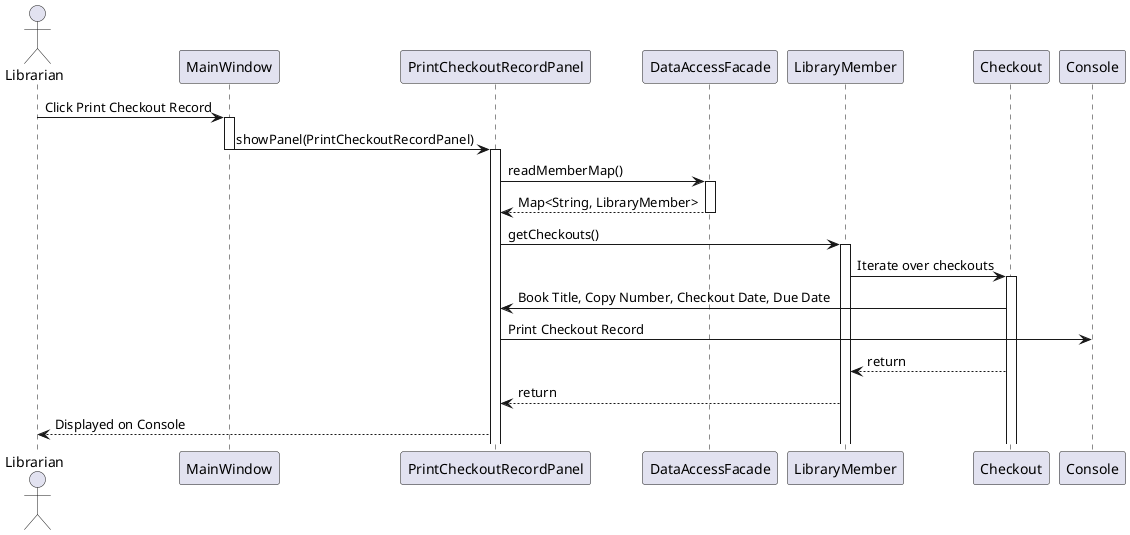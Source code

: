 @startuml
actor Librarian
participant "MainWindow" as MW
participant "PrintCheckoutRecordPanel" as PCRP
participant "DataAccessFacade" as DAF
participant "LibraryMember" as LM
participant "Checkout" as CO

Librarian -> MW: Click Print Checkout Record
activate MW
MW -> PCRP: showPanel(PrintCheckoutRecordPanel)
deactivate MW
activate PCRP

PCRP -> DAF: readMemberMap()
activate DAF
DAF --> PCRP: Map<String, LibraryMember>
deactivate DAF

PCRP -> LM: getCheckouts()
activate LM
LM -> CO: Iterate over checkouts
activate CO
CO -> PCRP: Book Title, Copy Number, Checkout Date, Due Date

PCRP -> Console: Print Checkout Record

CO --> LM: return
LM --> PCRP: return

PCRP --> Librarian: Displayed on Console

@enduml